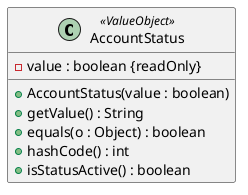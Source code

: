 @startuml

class AccountStatus <<ValueObject>> {
    -value : boolean {readOnly}

    +AccountStatus(value : boolean)
    +getValue() : String
    +equals(o : Object) : boolean
    +hashCode() : int
    +isStatusActive() : boolean
}

@enduml